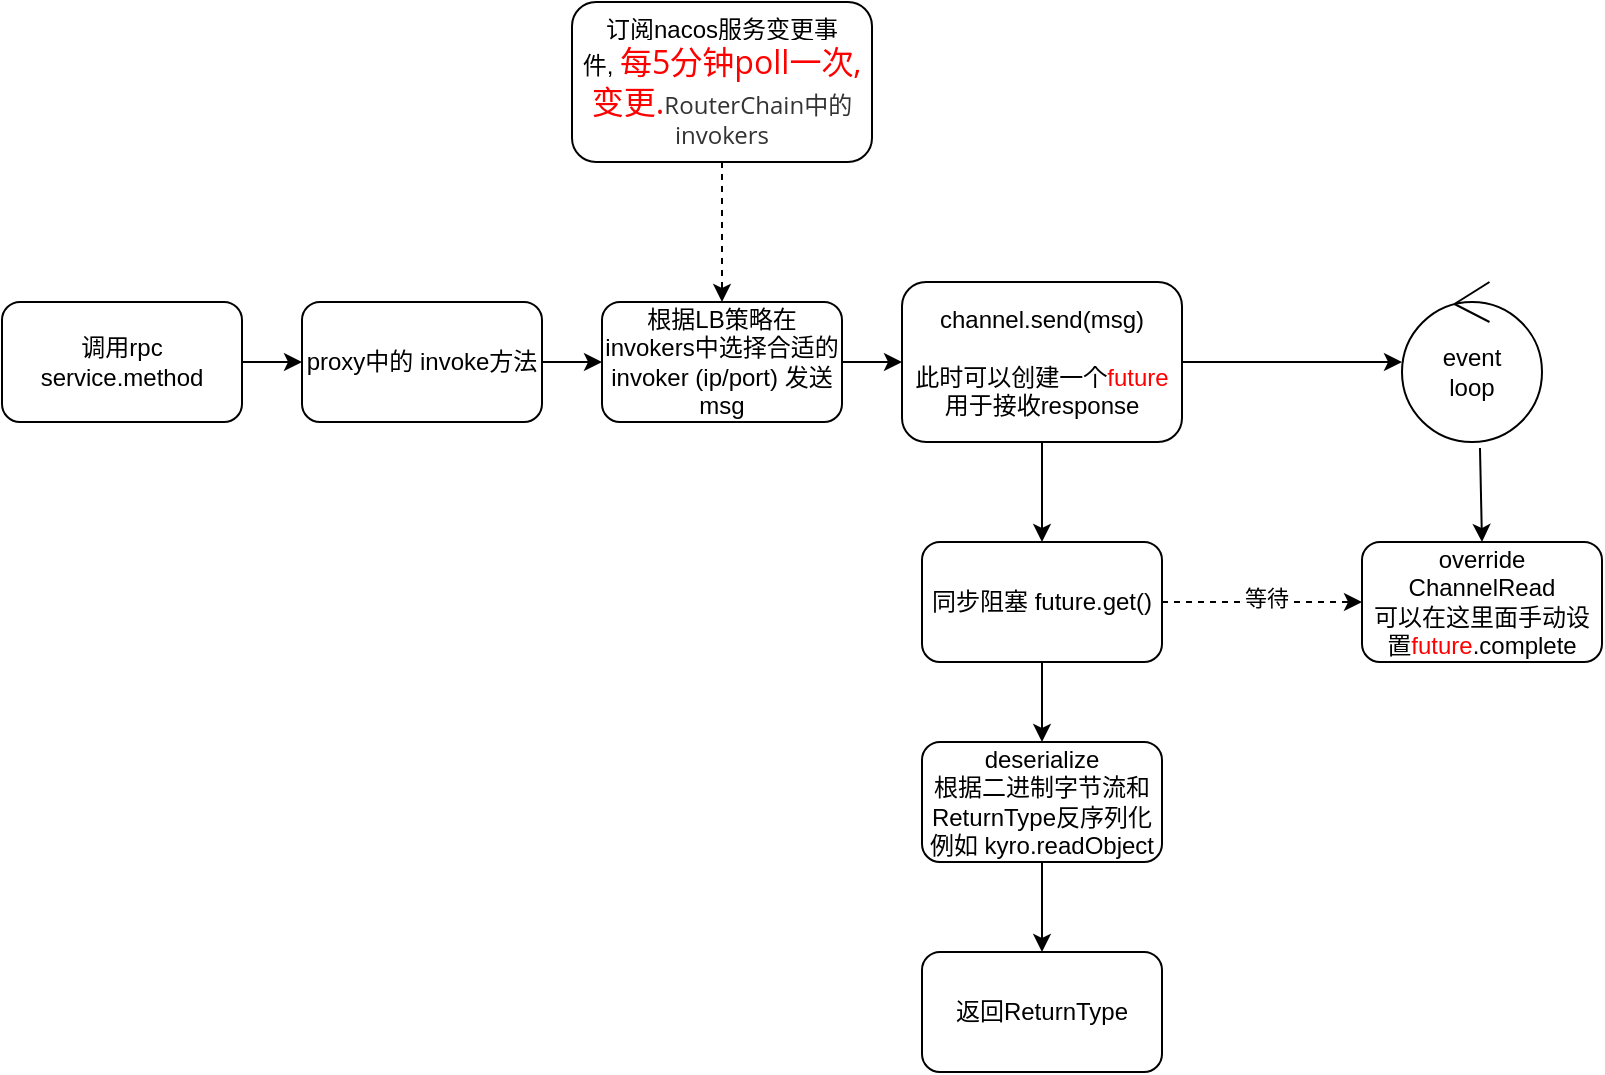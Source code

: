 <mxfile version="18.1.3" type="device"><diagram id="SXThfQamceNm6Bb5QGBd" name="第 1 页"><mxGraphModel dx="946" dy="591" grid="1" gridSize="10" guides="1" tooltips="1" connect="1" arrows="1" fold="1" page="1" pageScale="1" pageWidth="827" pageHeight="1169" math="0" shadow="0"><root><mxCell id="0"/><mxCell id="1" parent="0"/><mxCell id="Li164inxWev5yxappDB0-15" style="edgeStyle=orthogonalEdgeStyle;rounded=0;orthogonalLoop=1;jettySize=auto;html=1;exitX=1;exitY=0.5;exitDx=0;exitDy=0;entryX=0;entryY=0.5;entryDx=0;entryDy=0;fontColor=#000000;" parent="1" source="Li164inxWev5yxappDB0-1" target="Li164inxWev5yxappDB0-2" edge="1"><mxGeometry relative="1" as="geometry"/></mxCell><mxCell id="Li164inxWev5yxappDB0-1" value="调用rpc service.method" style="rounded=1;whiteSpace=wrap;html=1;" parent="1" vertex="1"><mxGeometry x="90" y="200" width="120" height="60" as="geometry"/></mxCell><mxCell id="Li164inxWev5yxappDB0-16" style="edgeStyle=orthogonalEdgeStyle;rounded=0;orthogonalLoop=1;jettySize=auto;html=1;exitX=1;exitY=0.5;exitDx=0;exitDy=0;entryX=0;entryY=0.5;entryDx=0;entryDy=0;fontColor=#000000;" parent="1" source="Li164inxWev5yxappDB0-2" target="Li164inxWev5yxappDB0-3" edge="1"><mxGeometry relative="1" as="geometry"/></mxCell><mxCell id="Li164inxWev5yxappDB0-2" value="proxy中的 invoke方法" style="rounded=1;whiteSpace=wrap;html=1;" parent="1" vertex="1"><mxGeometry x="240" y="200" width="120" height="60" as="geometry"/></mxCell><mxCell id="Li164inxWev5yxappDB0-17" style="edgeStyle=orthogonalEdgeStyle;rounded=0;orthogonalLoop=1;jettySize=auto;html=1;exitX=1;exitY=0.5;exitDx=0;exitDy=0;entryX=0;entryY=0.5;entryDx=0;entryDy=0;fontColor=#000000;" parent="1" source="Li164inxWev5yxappDB0-3" target="Li164inxWev5yxappDB0-4" edge="1"><mxGeometry relative="1" as="geometry"/></mxCell><mxCell id="Li164inxWev5yxappDB0-3" value="根据LB策略在invokers中选择合适的invoker (ip/port) 发送msg" style="rounded=1;whiteSpace=wrap;html=1;" parent="1" vertex="1"><mxGeometry x="390" y="200" width="120" height="60" as="geometry"/></mxCell><mxCell id="Li164inxWev5yxappDB0-7" style="edgeStyle=orthogonalEdgeStyle;rounded=0;orthogonalLoop=1;jettySize=auto;html=1;exitX=1;exitY=0.5;exitDx=0;exitDy=0;fontColor=#FF0000;" parent="1" source="Li164inxWev5yxappDB0-4" target="Li164inxWev5yxappDB0-5" edge="1"><mxGeometry relative="1" as="geometry"/></mxCell><mxCell id="Li164inxWev5yxappDB0-10" style="edgeStyle=orthogonalEdgeStyle;rounded=0;orthogonalLoop=1;jettySize=auto;html=1;exitX=0.5;exitY=1;exitDx=0;exitDy=0;entryX=0.5;entryY=0;entryDx=0;entryDy=0;fontColor=#000000;" parent="1" source="Li164inxWev5yxappDB0-4" target="Li164inxWev5yxappDB0-9" edge="1"><mxGeometry relative="1" as="geometry"/></mxCell><mxCell id="Li164inxWev5yxappDB0-4" value="channel.send(msg)&lt;br&gt;&lt;br&gt;此时可以创建一个&lt;font color=&quot;#ff0000&quot;&gt;future&lt;/font&gt; 用于接收response" style="rounded=1;whiteSpace=wrap;html=1;" parent="1" vertex="1"><mxGeometry x="540" y="190" width="140" height="80" as="geometry"/></mxCell><mxCell id="Li164inxWev5yxappDB0-5" value="event&lt;br&gt;loop" style="ellipse;shape=umlControl;whiteSpace=wrap;html=1;" parent="1" vertex="1"><mxGeometry x="790" y="190" width="70" height="80" as="geometry"/></mxCell><mxCell id="Li164inxWev5yxappDB0-6" value="override&lt;br&gt;ChannelRead&lt;br&gt;可以在这里面手动设置&lt;font color=&quot;#ff0000&quot;&gt;future&lt;/font&gt;.complete" style="rounded=1;whiteSpace=wrap;html=1;" parent="1" vertex="1"><mxGeometry x="770" y="320" width="120" height="60" as="geometry"/></mxCell><mxCell id="Li164inxWev5yxappDB0-8" value="" style="endArrow=classic;html=1;rounded=0;fontColor=#FF0000;entryX=0.5;entryY=0;entryDx=0;entryDy=0;exitX=0.557;exitY=1.038;exitDx=0;exitDy=0;exitPerimeter=0;" parent="1" source="Li164inxWev5yxappDB0-5" target="Li164inxWev5yxappDB0-6" edge="1"><mxGeometry width="50" height="50" relative="1" as="geometry"><mxPoint x="570" y="330" as="sourcePoint"/><mxPoint x="620" y="280" as="targetPoint"/></mxGeometry></mxCell><mxCell id="Li164inxWev5yxappDB0-11" style="edgeStyle=orthogonalEdgeStyle;rounded=0;orthogonalLoop=1;jettySize=auto;html=1;exitX=0.5;exitY=1;exitDx=0;exitDy=0;fontColor=#000000;" parent="1" source="Li164inxWev5yxappDB0-9" edge="1"><mxGeometry relative="1" as="geometry"><mxPoint x="610" y="420" as="targetPoint"/></mxGeometry></mxCell><mxCell id="Li164inxWev5yxappDB0-18" style="edgeStyle=orthogonalEdgeStyle;rounded=0;orthogonalLoop=1;jettySize=auto;html=1;exitX=1;exitY=0.5;exitDx=0;exitDy=0;entryX=0;entryY=0.5;entryDx=0;entryDy=0;fontColor=#000000;dashed=1;" parent="1" source="Li164inxWev5yxappDB0-9" target="Li164inxWev5yxappDB0-6" edge="1"><mxGeometry relative="1" as="geometry"/></mxCell><mxCell id="Li164inxWev5yxappDB0-19" value="等待" style="edgeLabel;html=1;align=center;verticalAlign=middle;resizable=0;points=[];fontColor=#000000;" parent="Li164inxWev5yxappDB0-18" vertex="1" connectable="0"><mxGeometry x="0.04" y="2" relative="1" as="geometry"><mxPoint as="offset"/></mxGeometry></mxCell><mxCell id="Li164inxWev5yxappDB0-9" value="&lt;font color=&quot;#000000&quot;&gt;同步阻塞 future.get()&lt;/font&gt;" style="rounded=1;whiteSpace=wrap;html=1;fontColor=#FF0000;" parent="1" vertex="1"><mxGeometry x="550" y="320" width="120" height="60" as="geometry"/></mxCell><mxCell id="Li164inxWev5yxappDB0-14" style="edgeStyle=orthogonalEdgeStyle;rounded=0;orthogonalLoop=1;jettySize=auto;html=1;exitX=0.5;exitY=1;exitDx=0;exitDy=0;entryX=0.5;entryY=0;entryDx=0;entryDy=0;fontColor=#000000;" parent="1" source="Li164inxWev5yxappDB0-12" target="Li164inxWev5yxappDB0-13" edge="1"><mxGeometry relative="1" as="geometry"/></mxCell><mxCell id="Li164inxWev5yxappDB0-12" value="deserialize&lt;br&gt;根据二进制字节流和ReturnType反序列化&lt;br&gt;例如 kyro.readObject" style="rounded=1;whiteSpace=wrap;html=1;fontColor=#000000;" parent="1" vertex="1"><mxGeometry x="550" y="420" width="120" height="60" as="geometry"/></mxCell><mxCell id="Li164inxWev5yxappDB0-13" value="返回ReturnType" style="rounded=1;whiteSpace=wrap;html=1;fontColor=#000000;" parent="1" vertex="1"><mxGeometry x="550" y="525" width="120" height="60" as="geometry"/></mxCell><mxCell id="Li164inxWev5yxappDB0-21" style="edgeStyle=orthogonalEdgeStyle;rounded=0;orthogonalLoop=1;jettySize=auto;html=1;exitX=0.5;exitY=1;exitDx=0;exitDy=0;entryX=0.5;entryY=0;entryDx=0;entryDy=0;dashed=1;fontColor=#FF0000;" parent="1" source="Li164inxWev5yxappDB0-20" target="Li164inxWev5yxappDB0-3" edge="1"><mxGeometry relative="1" as="geometry"/></mxCell><mxCell id="Li164inxWev5yxappDB0-20" value="订阅nacos服务变更事件,&amp;nbsp;&lt;span style=&quot;caret-color: rgb(51, 51, 51); font-family: &amp;quot;Open Sans&amp;quot;, &amp;quot;Clear Sans&amp;quot;, &amp;quot;Helvetica Neue&amp;quot;, Helvetica, Arial, sans-serif; font-size: 16px; orphans: 4; text-align: start; text-size-adjust: auto; background-color: rgb(255, 255, 255);&quot;&gt;&lt;font color=&quot;#ff0000&quot;&gt;每5分钟poll一次, 变更.&lt;/font&gt;&lt;/span&gt;&lt;span style=&quot;caret-color: rgb(51, 51, 51); color: rgb(51, 51, 51); font-family: &amp;quot;Open Sans&amp;quot;, &amp;quot;Clear Sans&amp;quot;, &amp;quot;Helvetica Neue&amp;quot;, Helvetica, Arial, sans-serif; orphans: 4; text-align: start; text-size-adjust: auto; background-color: rgb(255, 255, 255);&quot;&gt;&lt;font style=&quot;font-size: 12px;&quot;&gt;RouterChain中的invokers&lt;/font&gt;&lt;/span&gt;" style="rounded=1;whiteSpace=wrap;html=1;fontColor=#000000;" parent="1" vertex="1"><mxGeometry x="375" y="50" width="150" height="80" as="geometry"/></mxCell></root></mxGraphModel></diagram></mxfile>